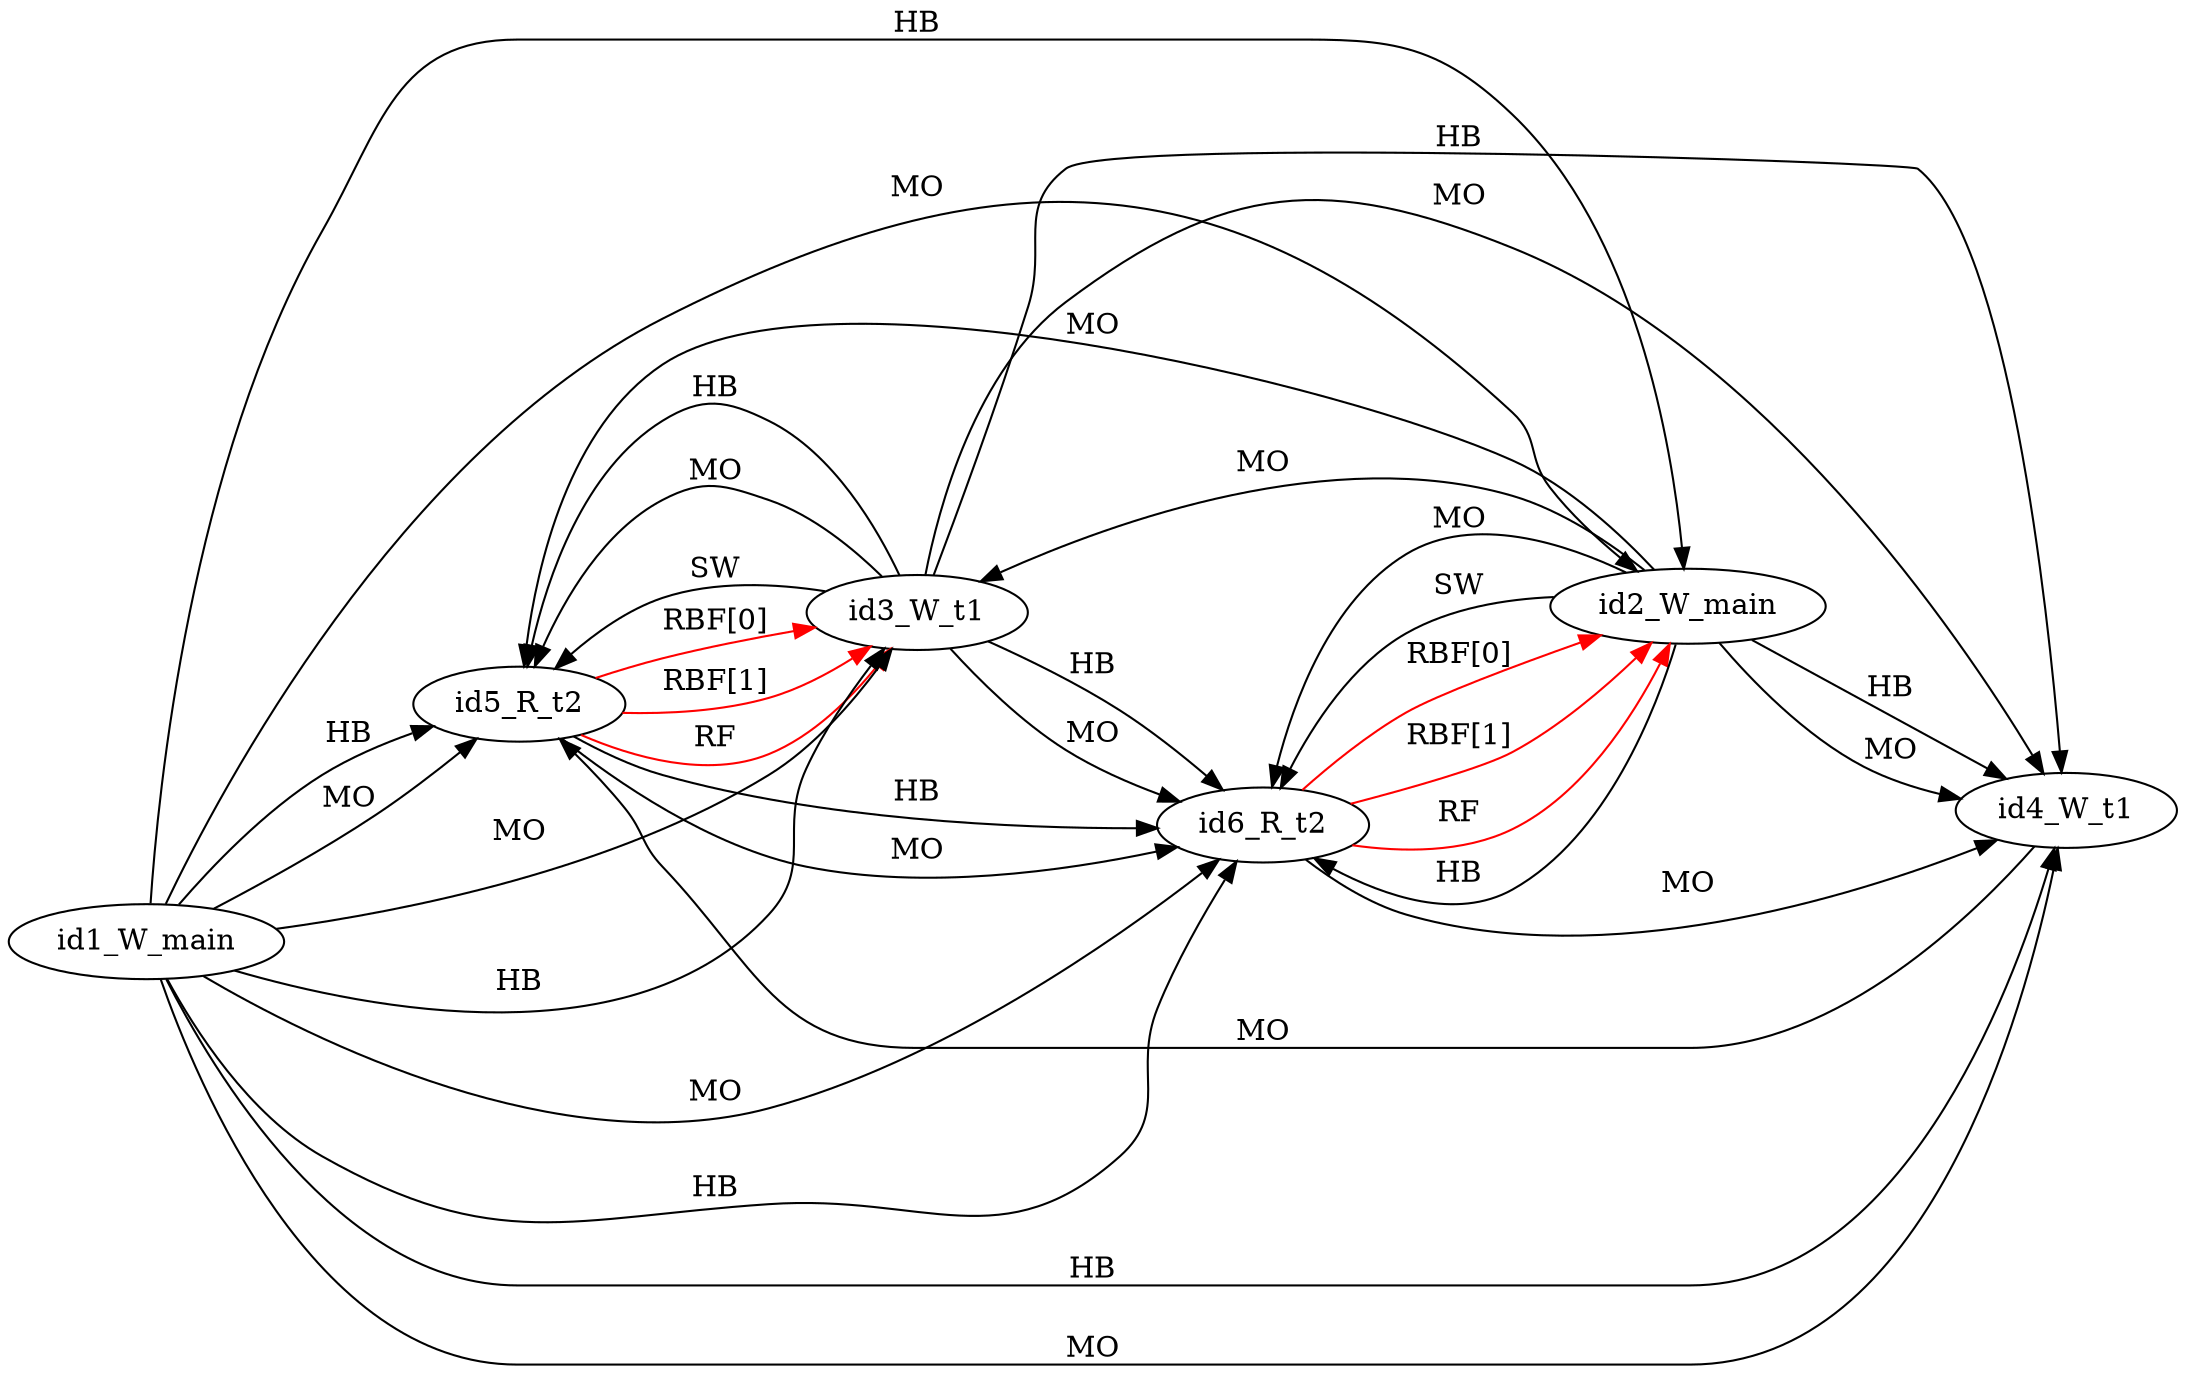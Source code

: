 digraph memory_model {
rankdir=LR;
id5_R_t2 -> id3_W_t1 [label = "RBF[0]", color="red"];
id5_R_t2 -> id3_W_t1 [label = "RBF[1]", color="red"];
id6_R_t2 -> id2_W_main [label = "RBF[0]", color="red"];
id6_R_t2 -> id2_W_main [label = "RBF[1]", color="red"];
id5_R_t2 -> id3_W_t1 [label = "RF", color="red"];
id6_R_t2 -> id2_W_main [label = "RF", color="red"];
id1_W_main -> id2_W_main [label = "HB", color="black"];
id3_W_t1 -> id4_W_t1 [label = "HB", color="black"];
id5_R_t2 -> id6_R_t2 [label = "HB", color="black"];
id1_W_main -> id3_W_t1 [label = "HB", color="black"];
id1_W_main -> id4_W_t1 [label = "HB", color="black"];
id1_W_main -> id5_R_t2 [label = "HB", color="black"];
id1_W_main -> id6_R_t2 [label = "HB", color="black"];
id2_W_main -> id4_W_t1 [label = "HB", color="black"];
id2_W_main -> id6_R_t2 [label = "HB", color="black"];
id3_W_t1 -> id5_R_t2 [label = "HB", color="black"];
id3_W_t1 -> id6_R_t2 [label = "HB", color="black"];
id1_W_main -> id2_W_main [label = "MO", color="black"];
id3_W_t1 -> id4_W_t1 [label = "MO", color="black"];
id5_R_t2 -> id6_R_t2 [label = "MO", color="black"];
id1_W_main -> id3_W_t1 [label = "MO", color="black"];
id1_W_main -> id4_W_t1 [label = "MO", color="black"];
id1_W_main -> id5_R_t2 [label = "MO", color="black"];
id1_W_main -> id6_R_t2 [label = "MO", color="black"];
id2_W_main -> id3_W_t1 [label = "MO", color="black"];
id2_W_main -> id4_W_t1 [label = "MO", color="black"];
id2_W_main -> id5_R_t2 [label = "MO", color="black"];
id2_W_main -> id6_R_t2 [label = "MO", color="black"];
id3_W_t1 -> id5_R_t2 [label = "MO", color="black"];
id3_W_t1 -> id6_R_t2 [label = "MO", color="black"];
id4_W_t1 -> id5_R_t2 [label = "MO", color="black"];
id6_R_t2 -> id4_W_t1 [label = "MO", color="black"];
id2_W_main -> id6_R_t2 [label = "SW", color="black"];
id3_W_t1 -> id5_R_t2 [label = "SW", color="black"];
}
